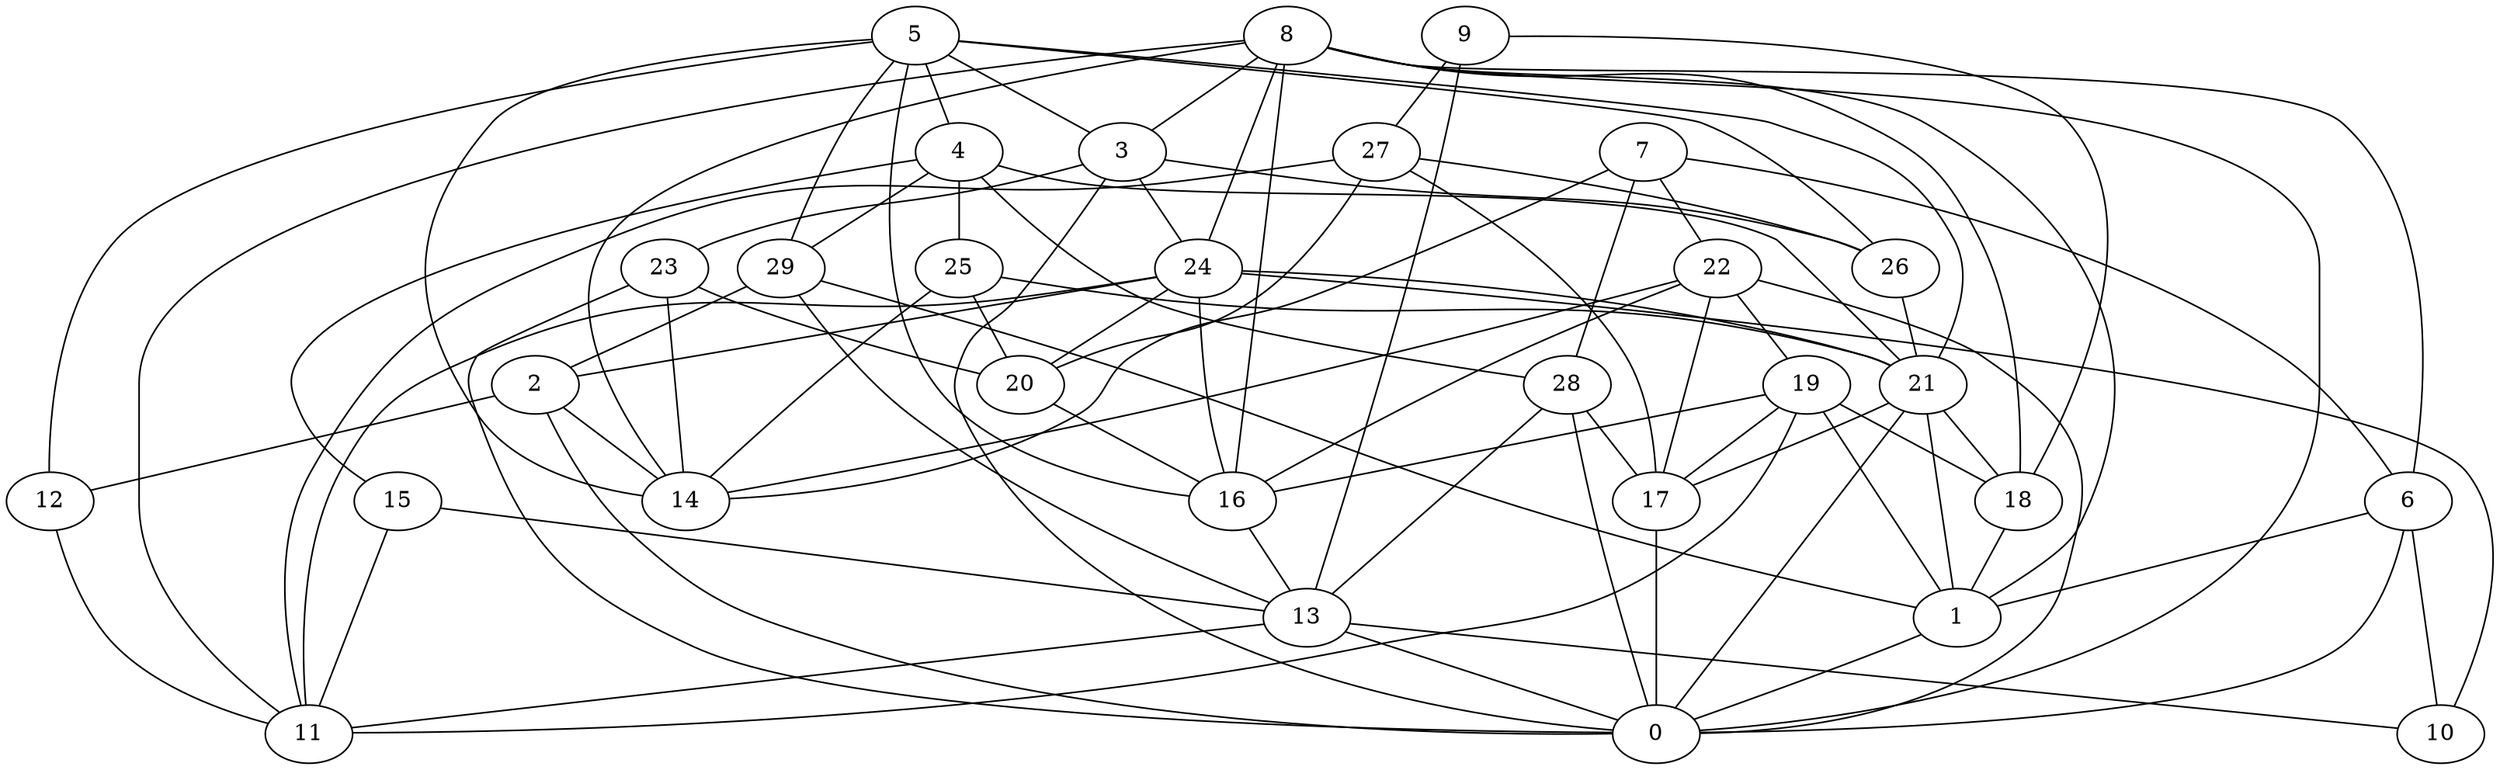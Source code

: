 digraph GG_graph {

subgraph G_graph {
edge [color = black]
"12" -> "11" [dir = none]
"1" -> "0" [dir = none]
"9" -> "13" [dir = none]
"9" -> "27" [dir = none]
"9" -> "18" [dir = none]
"22" -> "17" [dir = none]
"22" -> "14" [dir = none]
"22" -> "19" [dir = none]
"22" -> "0" [dir = none]
"22" -> "16" [dir = none]
"26" -> "21" [dir = none]
"19" -> "16" [dir = none]
"19" -> "11" [dir = none]
"19" -> "18" [dir = none]
"19" -> "1" [dir = none]
"19" -> "17" [dir = none]
"16" -> "13" [dir = none]
"6" -> "1" [dir = none]
"6" -> "10" [dir = none]
"6" -> "0" [dir = none]
"3" -> "23" [dir = none]
"3" -> "0" [dir = none]
"3" -> "24" [dir = none]
"3" -> "26" [dir = none]
"8" -> "11" [dir = none]
"8" -> "24" [dir = none]
"8" -> "0" [dir = none]
"8" -> "16" [dir = none]
"8" -> "14" [dir = none]
"8" -> "3" [dir = none]
"8" -> "1" [dir = none]
"8" -> "18" [dir = none]
"8" -> "6" [dir = none]
"5" -> "14" [dir = none]
"5" -> "26" [dir = none]
"5" -> "29" [dir = none]
"5" -> "4" [dir = none]
"5" -> "16" [dir = none]
"5" -> "21" [dir = none]
"5" -> "3" [dir = none]
"5" -> "12" [dir = none]
"18" -> "1" [dir = none]
"20" -> "16" [dir = none]
"24" -> "20" [dir = none]
"24" -> "10" [dir = none]
"24" -> "2" [dir = none]
"24" -> "16" [dir = none]
"24" -> "21" [dir = none]
"24" -> "11" [dir = none]
"4" -> "28" [dir = none]
"4" -> "25" [dir = none]
"4" -> "29" [dir = none]
"4" -> "15" [dir = none]
"4" -> "21" [dir = none]
"21" -> "1" [dir = none]
"21" -> "18" [dir = none]
"21" -> "0" [dir = none]
"21" -> "17" [dir = none]
"23" -> "20" [dir = none]
"23" -> "14" [dir = none]
"23" -> "0" [dir = none]
"2" -> "12" [dir = none]
"2" -> "0" [dir = none]
"2" -> "14" [dir = none]
"25" -> "20" [dir = none]
"25" -> "14" [dir = none]
"25" -> "21" [dir = none]
"27" -> "11" [dir = none]
"27" -> "17" [dir = none]
"27" -> "26" [dir = none]
"27" -> "20" [dir = none]
"7" -> "6" [dir = none]
"7" -> "14" [dir = none]
"7" -> "22" [dir = none]
"7" -> "28" [dir = none]
"17" -> "0" [dir = none]
"28" -> "0" [dir = none]
"28" -> "17" [dir = none]
"28" -> "13" [dir = none]
"13" -> "11" [dir = none]
"13" -> "0" [dir = none]
"13" -> "10" [dir = none]
"29" -> "2" [dir = none]
"29" -> "1" [dir = none]
"29" -> "13" [dir = none]
"15" -> "11" [dir = none]
"15" -> "13" [dir = none]
}

}
